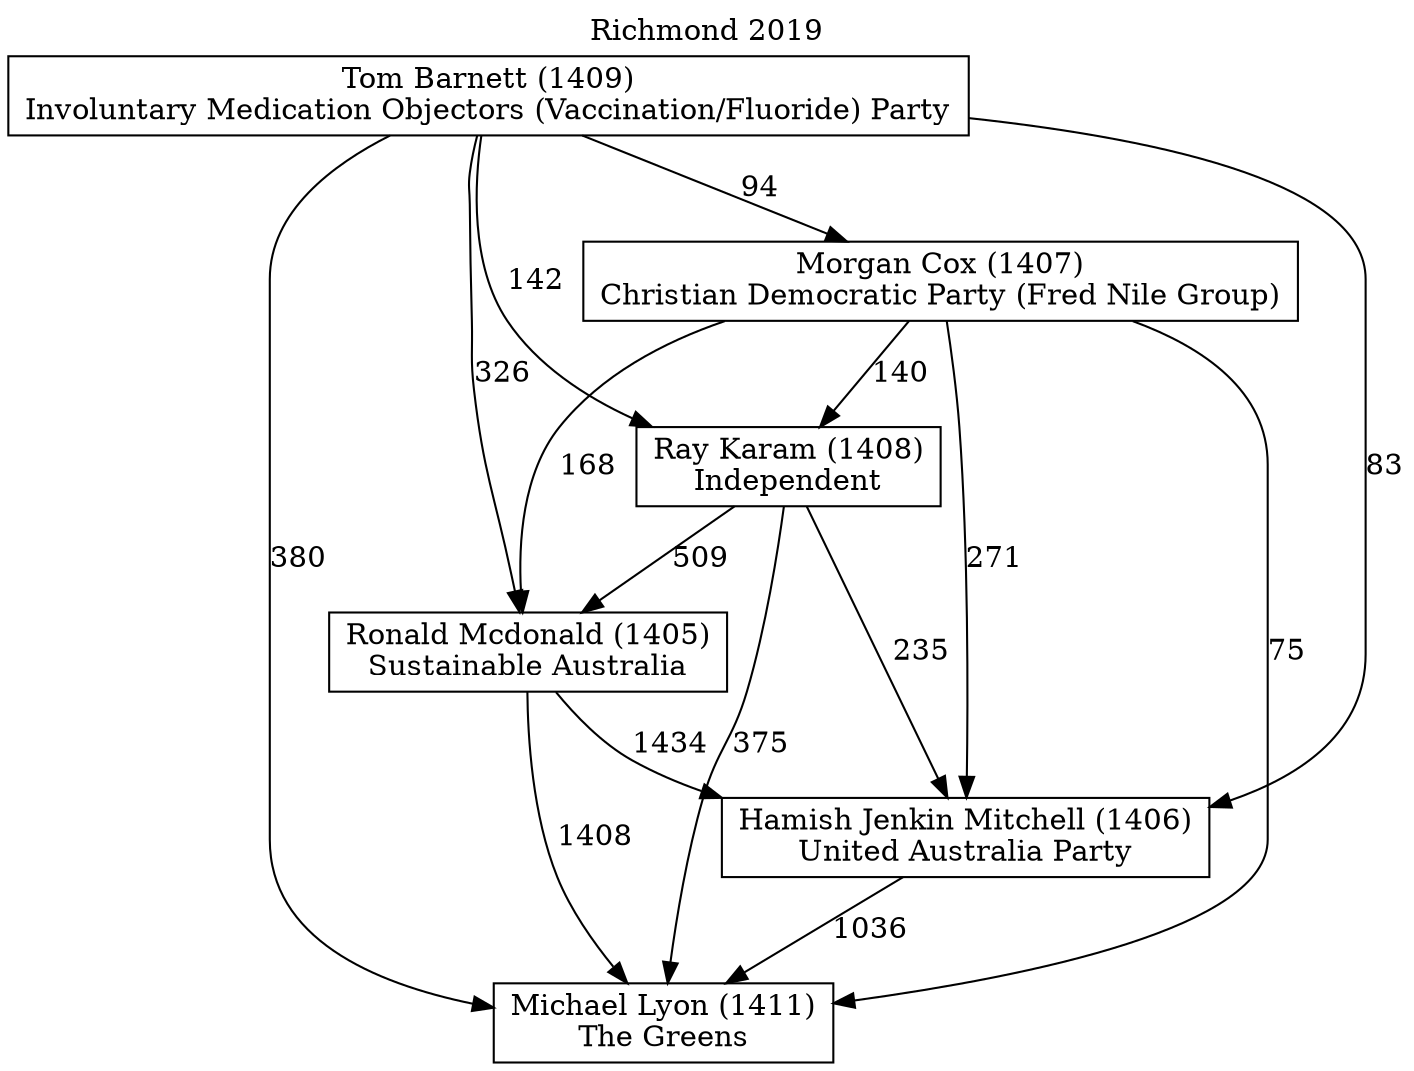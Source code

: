 // House preference flow
digraph "Michael Lyon (1411)_Richmond_2019" {
	graph [label="Richmond 2019" labelloc=t mclimit=10]
	node [shape=box]
	"Michael Lyon (1411)" [label="Michael Lyon (1411)
The Greens"]
	"Hamish Jenkin Mitchell (1406)" [label="Hamish Jenkin Mitchell (1406)
United Australia Party"]
	"Ronald Mcdonald (1405)" [label="Ronald Mcdonald (1405)
Sustainable Australia"]
	"Ray Karam (1408)" [label="Ray Karam (1408)
Independent"]
	"Morgan Cox (1407)" [label="Morgan Cox (1407)
Christian Democratic Party (Fred Nile Group)"]
	"Tom Barnett (1409)" [label="Tom Barnett (1409)
Involuntary Medication Objectors (Vaccination/Fluoride) Party"]
	"Michael Lyon (1411)" [label="Michael Lyon (1411)
The Greens"]
	"Ronald Mcdonald (1405)" [label="Ronald Mcdonald (1405)
Sustainable Australia"]
	"Ray Karam (1408)" [label="Ray Karam (1408)
Independent"]
	"Morgan Cox (1407)" [label="Morgan Cox (1407)
Christian Democratic Party (Fred Nile Group)"]
	"Tom Barnett (1409)" [label="Tom Barnett (1409)
Involuntary Medication Objectors (Vaccination/Fluoride) Party"]
	"Michael Lyon (1411)" [label="Michael Lyon (1411)
The Greens"]
	"Ray Karam (1408)" [label="Ray Karam (1408)
Independent"]
	"Morgan Cox (1407)" [label="Morgan Cox (1407)
Christian Democratic Party (Fred Nile Group)"]
	"Tom Barnett (1409)" [label="Tom Barnett (1409)
Involuntary Medication Objectors (Vaccination/Fluoride) Party"]
	"Michael Lyon (1411)" [label="Michael Lyon (1411)
The Greens"]
	"Morgan Cox (1407)" [label="Morgan Cox (1407)
Christian Democratic Party (Fred Nile Group)"]
	"Tom Barnett (1409)" [label="Tom Barnett (1409)
Involuntary Medication Objectors (Vaccination/Fluoride) Party"]
	"Michael Lyon (1411)" [label="Michael Lyon (1411)
The Greens"]
	"Tom Barnett (1409)" [label="Tom Barnett (1409)
Involuntary Medication Objectors (Vaccination/Fluoride) Party"]
	"Tom Barnett (1409)" [label="Tom Barnett (1409)
Involuntary Medication Objectors (Vaccination/Fluoride) Party"]
	"Morgan Cox (1407)" [label="Morgan Cox (1407)
Christian Democratic Party (Fred Nile Group)"]
	"Tom Barnett (1409)" [label="Tom Barnett (1409)
Involuntary Medication Objectors (Vaccination/Fluoride) Party"]
	"Tom Barnett (1409)" [label="Tom Barnett (1409)
Involuntary Medication Objectors (Vaccination/Fluoride) Party"]
	"Ray Karam (1408)" [label="Ray Karam (1408)
Independent"]
	"Morgan Cox (1407)" [label="Morgan Cox (1407)
Christian Democratic Party (Fred Nile Group)"]
	"Tom Barnett (1409)" [label="Tom Barnett (1409)
Involuntary Medication Objectors (Vaccination/Fluoride) Party"]
	"Ray Karam (1408)" [label="Ray Karam (1408)
Independent"]
	"Tom Barnett (1409)" [label="Tom Barnett (1409)
Involuntary Medication Objectors (Vaccination/Fluoride) Party"]
	"Tom Barnett (1409)" [label="Tom Barnett (1409)
Involuntary Medication Objectors (Vaccination/Fluoride) Party"]
	"Morgan Cox (1407)" [label="Morgan Cox (1407)
Christian Democratic Party (Fred Nile Group)"]
	"Tom Barnett (1409)" [label="Tom Barnett (1409)
Involuntary Medication Objectors (Vaccination/Fluoride) Party"]
	"Tom Barnett (1409)" [label="Tom Barnett (1409)
Involuntary Medication Objectors (Vaccination/Fluoride) Party"]
	"Ronald Mcdonald (1405)" [label="Ronald Mcdonald (1405)
Sustainable Australia"]
	"Ray Karam (1408)" [label="Ray Karam (1408)
Independent"]
	"Morgan Cox (1407)" [label="Morgan Cox (1407)
Christian Democratic Party (Fred Nile Group)"]
	"Tom Barnett (1409)" [label="Tom Barnett (1409)
Involuntary Medication Objectors (Vaccination/Fluoride) Party"]
	"Ronald Mcdonald (1405)" [label="Ronald Mcdonald (1405)
Sustainable Australia"]
	"Morgan Cox (1407)" [label="Morgan Cox (1407)
Christian Democratic Party (Fred Nile Group)"]
	"Tom Barnett (1409)" [label="Tom Barnett (1409)
Involuntary Medication Objectors (Vaccination/Fluoride) Party"]
	"Ronald Mcdonald (1405)" [label="Ronald Mcdonald (1405)
Sustainable Australia"]
	"Tom Barnett (1409)" [label="Tom Barnett (1409)
Involuntary Medication Objectors (Vaccination/Fluoride) Party"]
	"Tom Barnett (1409)" [label="Tom Barnett (1409)
Involuntary Medication Objectors (Vaccination/Fluoride) Party"]
	"Morgan Cox (1407)" [label="Morgan Cox (1407)
Christian Democratic Party (Fred Nile Group)"]
	"Tom Barnett (1409)" [label="Tom Barnett (1409)
Involuntary Medication Objectors (Vaccination/Fluoride) Party"]
	"Tom Barnett (1409)" [label="Tom Barnett (1409)
Involuntary Medication Objectors (Vaccination/Fluoride) Party"]
	"Ray Karam (1408)" [label="Ray Karam (1408)
Independent"]
	"Morgan Cox (1407)" [label="Morgan Cox (1407)
Christian Democratic Party (Fred Nile Group)"]
	"Tom Barnett (1409)" [label="Tom Barnett (1409)
Involuntary Medication Objectors (Vaccination/Fluoride) Party"]
	"Ray Karam (1408)" [label="Ray Karam (1408)
Independent"]
	"Tom Barnett (1409)" [label="Tom Barnett (1409)
Involuntary Medication Objectors (Vaccination/Fluoride) Party"]
	"Tom Barnett (1409)" [label="Tom Barnett (1409)
Involuntary Medication Objectors (Vaccination/Fluoride) Party"]
	"Morgan Cox (1407)" [label="Morgan Cox (1407)
Christian Democratic Party (Fred Nile Group)"]
	"Tom Barnett (1409)" [label="Tom Barnett (1409)
Involuntary Medication Objectors (Vaccination/Fluoride) Party"]
	"Tom Barnett (1409)" [label="Tom Barnett (1409)
Involuntary Medication Objectors (Vaccination/Fluoride) Party"]
	"Hamish Jenkin Mitchell (1406)" [label="Hamish Jenkin Mitchell (1406)
United Australia Party"]
	"Ronald Mcdonald (1405)" [label="Ronald Mcdonald (1405)
Sustainable Australia"]
	"Ray Karam (1408)" [label="Ray Karam (1408)
Independent"]
	"Morgan Cox (1407)" [label="Morgan Cox (1407)
Christian Democratic Party (Fred Nile Group)"]
	"Tom Barnett (1409)" [label="Tom Barnett (1409)
Involuntary Medication Objectors (Vaccination/Fluoride) Party"]
	"Hamish Jenkin Mitchell (1406)" [label="Hamish Jenkin Mitchell (1406)
United Australia Party"]
	"Ray Karam (1408)" [label="Ray Karam (1408)
Independent"]
	"Morgan Cox (1407)" [label="Morgan Cox (1407)
Christian Democratic Party (Fred Nile Group)"]
	"Tom Barnett (1409)" [label="Tom Barnett (1409)
Involuntary Medication Objectors (Vaccination/Fluoride) Party"]
	"Hamish Jenkin Mitchell (1406)" [label="Hamish Jenkin Mitchell (1406)
United Australia Party"]
	"Morgan Cox (1407)" [label="Morgan Cox (1407)
Christian Democratic Party (Fred Nile Group)"]
	"Tom Barnett (1409)" [label="Tom Barnett (1409)
Involuntary Medication Objectors (Vaccination/Fluoride) Party"]
	"Hamish Jenkin Mitchell (1406)" [label="Hamish Jenkin Mitchell (1406)
United Australia Party"]
	"Tom Barnett (1409)" [label="Tom Barnett (1409)
Involuntary Medication Objectors (Vaccination/Fluoride) Party"]
	"Tom Barnett (1409)" [label="Tom Barnett (1409)
Involuntary Medication Objectors (Vaccination/Fluoride) Party"]
	"Morgan Cox (1407)" [label="Morgan Cox (1407)
Christian Democratic Party (Fred Nile Group)"]
	"Tom Barnett (1409)" [label="Tom Barnett (1409)
Involuntary Medication Objectors (Vaccination/Fluoride) Party"]
	"Tom Barnett (1409)" [label="Tom Barnett (1409)
Involuntary Medication Objectors (Vaccination/Fluoride) Party"]
	"Ray Karam (1408)" [label="Ray Karam (1408)
Independent"]
	"Morgan Cox (1407)" [label="Morgan Cox (1407)
Christian Democratic Party (Fred Nile Group)"]
	"Tom Barnett (1409)" [label="Tom Barnett (1409)
Involuntary Medication Objectors (Vaccination/Fluoride) Party"]
	"Ray Karam (1408)" [label="Ray Karam (1408)
Independent"]
	"Tom Barnett (1409)" [label="Tom Barnett (1409)
Involuntary Medication Objectors (Vaccination/Fluoride) Party"]
	"Tom Barnett (1409)" [label="Tom Barnett (1409)
Involuntary Medication Objectors (Vaccination/Fluoride) Party"]
	"Morgan Cox (1407)" [label="Morgan Cox (1407)
Christian Democratic Party (Fred Nile Group)"]
	"Tom Barnett (1409)" [label="Tom Barnett (1409)
Involuntary Medication Objectors (Vaccination/Fluoride) Party"]
	"Tom Barnett (1409)" [label="Tom Barnett (1409)
Involuntary Medication Objectors (Vaccination/Fluoride) Party"]
	"Ronald Mcdonald (1405)" [label="Ronald Mcdonald (1405)
Sustainable Australia"]
	"Ray Karam (1408)" [label="Ray Karam (1408)
Independent"]
	"Morgan Cox (1407)" [label="Morgan Cox (1407)
Christian Democratic Party (Fred Nile Group)"]
	"Tom Barnett (1409)" [label="Tom Barnett (1409)
Involuntary Medication Objectors (Vaccination/Fluoride) Party"]
	"Ronald Mcdonald (1405)" [label="Ronald Mcdonald (1405)
Sustainable Australia"]
	"Morgan Cox (1407)" [label="Morgan Cox (1407)
Christian Democratic Party (Fred Nile Group)"]
	"Tom Barnett (1409)" [label="Tom Barnett (1409)
Involuntary Medication Objectors (Vaccination/Fluoride) Party"]
	"Ronald Mcdonald (1405)" [label="Ronald Mcdonald (1405)
Sustainable Australia"]
	"Tom Barnett (1409)" [label="Tom Barnett (1409)
Involuntary Medication Objectors (Vaccination/Fluoride) Party"]
	"Tom Barnett (1409)" [label="Tom Barnett (1409)
Involuntary Medication Objectors (Vaccination/Fluoride) Party"]
	"Morgan Cox (1407)" [label="Morgan Cox (1407)
Christian Democratic Party (Fred Nile Group)"]
	"Tom Barnett (1409)" [label="Tom Barnett (1409)
Involuntary Medication Objectors (Vaccination/Fluoride) Party"]
	"Tom Barnett (1409)" [label="Tom Barnett (1409)
Involuntary Medication Objectors (Vaccination/Fluoride) Party"]
	"Ray Karam (1408)" [label="Ray Karam (1408)
Independent"]
	"Morgan Cox (1407)" [label="Morgan Cox (1407)
Christian Democratic Party (Fred Nile Group)"]
	"Tom Barnett (1409)" [label="Tom Barnett (1409)
Involuntary Medication Objectors (Vaccination/Fluoride) Party"]
	"Ray Karam (1408)" [label="Ray Karam (1408)
Independent"]
	"Tom Barnett (1409)" [label="Tom Barnett (1409)
Involuntary Medication Objectors (Vaccination/Fluoride) Party"]
	"Tom Barnett (1409)" [label="Tom Barnett (1409)
Involuntary Medication Objectors (Vaccination/Fluoride) Party"]
	"Morgan Cox (1407)" [label="Morgan Cox (1407)
Christian Democratic Party (Fred Nile Group)"]
	"Tom Barnett (1409)" [label="Tom Barnett (1409)
Involuntary Medication Objectors (Vaccination/Fluoride) Party"]
	"Tom Barnett (1409)" [label="Tom Barnett (1409)
Involuntary Medication Objectors (Vaccination/Fluoride) Party"]
	"Hamish Jenkin Mitchell (1406)" -> "Michael Lyon (1411)" [label=1036]
	"Ronald Mcdonald (1405)" -> "Hamish Jenkin Mitchell (1406)" [label=1434]
	"Ray Karam (1408)" -> "Ronald Mcdonald (1405)" [label=509]
	"Morgan Cox (1407)" -> "Ray Karam (1408)" [label=140]
	"Tom Barnett (1409)" -> "Morgan Cox (1407)" [label=94]
	"Ronald Mcdonald (1405)" -> "Michael Lyon (1411)" [label=1408]
	"Ray Karam (1408)" -> "Michael Lyon (1411)" [label=375]
	"Morgan Cox (1407)" -> "Michael Lyon (1411)" [label=75]
	"Tom Barnett (1409)" -> "Michael Lyon (1411)" [label=380]
	"Tom Barnett (1409)" -> "Ray Karam (1408)" [label=142]
	"Morgan Cox (1407)" -> "Ronald Mcdonald (1405)" [label=168]
	"Tom Barnett (1409)" -> "Ronald Mcdonald (1405)" [label=326]
	"Ray Karam (1408)" -> "Hamish Jenkin Mitchell (1406)" [label=235]
	"Morgan Cox (1407)" -> "Hamish Jenkin Mitchell (1406)" [label=271]
	"Tom Barnett (1409)" -> "Hamish Jenkin Mitchell (1406)" [label=83]
}
